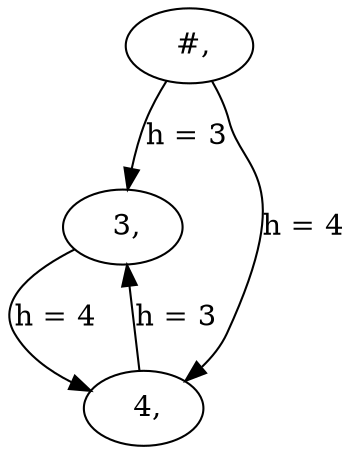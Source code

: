 digraph G {
0 [label="  #, "];
1 [label="  3, "];
2 [label="  4, "];
0 -> 1[label="h = 3"];
0 -> 2[label="h = 4"];
1 -> 2[label="h = 4"];
2 -> 1[label="h = 3"];
}
